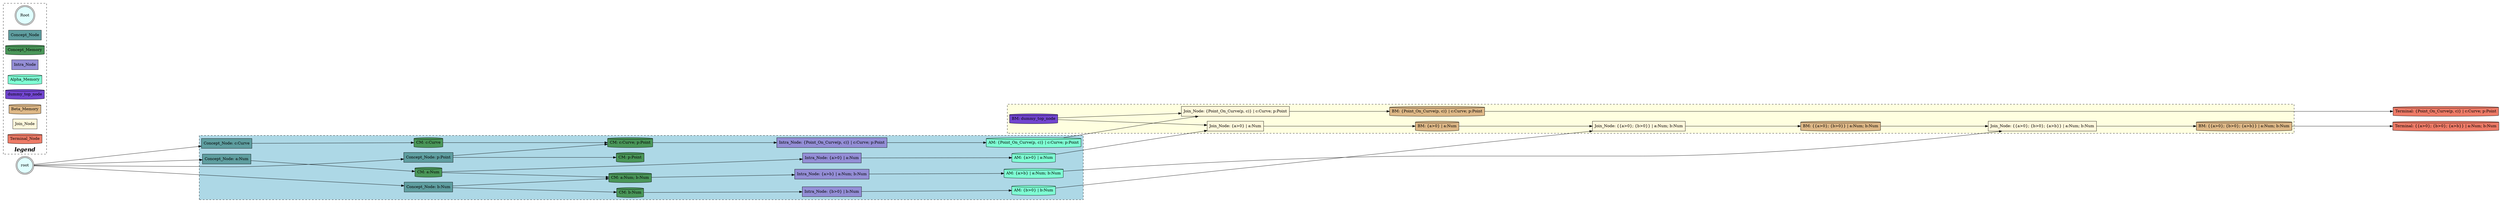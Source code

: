digraph rete_network {
	graph [bb="0,0,8154,720",
		ordering=in,
		rankdir=LR,
		ranksep="5 equally"
	];
	node [label="\N"];
	subgraph cluster_alpha_network {
		graph [bb="652.5,8,3525,242",
			bgcolor=lightblue,
			style=dashed
		];
		subgraph concept_node {
			"Concept_Node: c:Curve"	[fillcolor=cadetblue,
				height=0.5,
				pos="734.5,213",
				shape=rect,
				style=filled,
				width=2.0556];
			"Concept_Node: p:Point"	[fillcolor=cadetblue,
				height=0.5,
				pos="1395,162",
				shape=rect,
				style=filled,
				width=2];
			"Concept_Node: a:Num"	[fillcolor=cadetblue,
				height=0.5,
				pos="734.5,156",
				shape=rect,
				style=filled,
				width=1.9861];
			"Concept_Node: b:Num"	[fillcolor=cadetblue,
				height=0.5,
				pos="1395,54",
				shape=rect,
				style=filled,
				width=1.9861];
		}
		subgraph concept_memory {
			"CM: c:Curve"	[fillcolor="#4a9759",
				height=0.5,
				pos="1395,216",
				shape=cylinder,
				style=filled,
				width=1.2361];
			"CM: p:Point"	[fillcolor="#4a9759",
				height=0.5,
				pos="2055.5,162",
				shape=cylinder,
				style=filled,
				width=1.1806];
			"CM: c:Curve; p:Point"	[fillcolor="#4a9759",
				height=0.5,
				pos="2055.5,216",
				shape=cylinder,
				style=filled,
				width=1.875];
			"CM: a:Num"	[fillcolor="#4a9759",
				height=0.5,
				pos="1395,108",
				shape=cylinder,
				style=filled,
				width=1.1528];
			"CM: b:Num"	[fillcolor="#4a9759",
				height=0.5,
				pos="2055.5,34",
				shape=cylinder,
				style=filled,
				width=1.1667];
			"CM: a:Num; b:Num"	[fillcolor="#4a9759",
				height=0.5,
				pos="2055.5,88",
				shape=cylinder,
				style=filled,
				width=1.7917];
		}
		subgraph intra_node {
			"Intra_Node: {Point_On_Curve(p, c)} | c:Curve; p:Point"	[fillcolor="#948ed6",
				height=0.5,
				pos="2716,216",
				shape=rect,
				style=filled,
				width=4.4444];
			"Intra_Node: {a>0} | a:Num"	[fillcolor="#948ed6",
				height=0.5,
				pos="2716,160",
				shape=rect,
				style=filled,
				width=2.3333];
			"Intra_Node: {a>b} | a:Num; b:Num"	[fillcolor="#948ed6",
				height=0.5,
				pos="2716,101",
				shape=rect,
				style=filled,
				width=2.9722];
			"Intra_Node: {b>0} | b:Num"	[fillcolor="#948ed6",
				height=0.5,
				pos="2716,37",
				shape=rect,
				style=filled,
				width=2.3611];
		}
		subgraph alpha_memory {
			graph [rank=same];
			"AM: {Point_On_Curve(p, c)} | c:Curve; p:Point"	[fillcolor=aquamarine,
				height=0.5,
				pos="3376.5,216",
				shape=cylinder,
				style=filled,
				width=3.9028];
			"AM: {a>0} | a:Num"	[fillcolor=aquamarine,
				height=0.5,
				pos="3376.5,161",
				shape=cylinder,
				style=filled,
				width=1.7917];
			"AM: {a>b} | a:Num; b:Num"	[fillcolor=aquamarine,
				height=0.5,
				pos="3376.5,104",
				shape=cylinder,
				style=filled,
				width=2.4306];
			"AM: {b>0} | b:Num"	[fillcolor=aquamarine,
				height=0.5,
				pos="3376.5,42",
				shape=cylinder,
				style=filled,
				width=1.8194];
		}
		"Concept_Node: c:Curve" -> "CM: c:Curve"	[pos="e,1350.3,215.8 808.8,213.33 941.98,213.94 1220.8,215.21 1339.1,215.75"];
		"CM: c:Curve" -> "CM: c:Curve; p:Point"	[pos="e,1987.6,216 1440,216 1549.7,216 1836.8,216 1976.2,216"];
		"Concept_Node: p:Point" -> "CM: p:Point"	[pos="e,2012.6,162 1467.4,162 1600.5,162 1883.6,162 2001.4,162"];
		"Concept_Node: p:Point" -> "CM: c:Curve; p:Point"	[pos="e,1987.7,210.52 1467.4,167.86 1591.8,178.06 1847.4,199.02 1976.4,209.59"];
		"CM: c:Curve; p:Point" -> "Intra_Node: {Point_On_Curve(p, c)} | c:Curve; p:Point"	[pos="e,2555.7,216 2123.3,216 2221.1,216 2406.8,216 2544.2,216"];
		"Concept_Node: a:Num" -> "CM: a:Num"	[pos="e,1353.2,110.98 806.28,150.84 939.53,141.13 1224.8,120.34 1342,111.79"];
		"CM: a:Num" -> "CM: a:Num; b:Num"	[pos="e,1990.6,89.941 1436.7,106.76 1544.6,103.49 1839.5,94.531 1979.2,90.288"];
		"CM: a:Num" -> "Intra_Node: {a>0} | a:Num"	[pos="e,2631.7,156.35 1437,109.45 1547.7,113.38 1861.8,124.63 2123,135 2298.6,141.97 2503.4,150.77 2620.3,155.85"];
		"Concept_Node: b:Num" -> "CM: b:Num"	[pos="e,2013.3,35.252 1466.8,51.85 1599.9,47.808 1884.6,39.161 2002.1,35.592"];
		"Concept_Node: b:Num" -> "CM: a:Num; b:Num"	[pos="e,1990.9,84.718 1466.8,57.655 1592.1,64.123 1851.6,77.525 1979.7,84.138"];
		"CM: b:Num" -> "Intra_Node: {b>0} | b:Num"	[pos="e,2630.5,36.615 2097.9,34.189 2201.5,34.66 2473.5,35.9 2619.4,36.564"];
		"CM: a:Num; b:Num" -> "Intra_Node: {a>b} | a:Num; b:Num"	[pos="e,2608.6,98.899 2120.2,89.258 2230.4,91.433 2457.9,95.925 2597.4,98.679"];
		"Intra_Node: {Point_On_Curve(p, c)} | c:Curve; p:Point" -> "AM: {Point_On_Curve(p, c)} | c:Curve; p:Point"	[pos="e,3235.7,216 2876.4,216 2982.3,216 3120.4,216 3224.5,216"];
		"Intra_Node: {a>0} | a:Num" -> "AM: {a>0} | a:Num"	[pos="e,3312,160.9 2800.4,160.13 2929.8,160.32 3176.8,160.7 3300.7,160.89"];
		"Intra_Node: {a>b} | a:Num; b:Num" -> "AM: {a>b} | a:Num; b:Num"	[pos="e,3288.7,103.6 2823.2,101.48 2948.7,102.06 3155.8,103 3277.6,103.55"];
		"Intra_Node: {b>0} | b:Num" -> "AM: {b>0} | b:Num"	[pos="e,3310.8,41.509 2801.4,37.641 2930.6,38.622 3175.6,40.482 3299.5,41.423"];
	}
	subgraph cluster_beta_network {
		graph [bb="3295.5,250,7483.5,356",
			bgcolor=lightyellow,
			style=dashed
		];
		subgraph dummy_top_node {
			graph [rank=same];
		}
		subgraph beta_memory {
			"BM: dummy_top_node"	[fillcolor="#7246d0",
				height=0.5,
				pos="3376.5,303",
				shape=cylinder,
				style=filled,
				width=2.0278];
			"BM: {Point_On_Curve(p, c)} | c:Curve; p:Point"	[fillcolor=burlywood,
				height=0.5,
				pos="4697.5,330",
				shape=cylinder,
				style=filled,
				width=3.8889];
			"BM: {a>0} | a:Num"	[fillcolor=burlywood,
				height=0.5,
				pos="4697.5,276",
				shape=cylinder,
				style=filled,
				width=1.7778];
			"BM: {{a>0}; {b>0}} | a:Num; b:Num"	[fillcolor=burlywood,
				height=0.5,
				pos="6018.5,276",
				shape=cylinder,
				style=filled,
				width=3.1944];
			"BM: {{a>0}; {b>0}; {a>b}} | a:Num; b:Num"	[fillcolor=burlywood,
				height=0.5,
				pos="7339.5,276",
				shape=cylinder,
				style=filled,
				width=3.7778];
		}
		subgraph join_node {
			"Join_Node: {Point_On_Curve(p, c)} | c:Curve; p:Point"	[fillcolor=cornsilk,
				height=0.5,
				pos="4037,330",
				shape=rect,
				style=filled,
				width=4.4028];
			"Join_Node: {a>0} | a:Num"	[fillcolor=cornsilk,
				height=0.5,
				pos="4037,276",
				shape=rect,
				style=filled,
				width=2.2917];
			"Join_Node: {{a>0}; {b>0}} | a:Num; b:Num"	[fillcolor=cornsilk,
				height=0.5,
				pos="5358,276",
				shape=rect,
				style=filled,
				width=3.7083];
			"Join_Node: {{a>0}; {b>0}; {a>b}} | a:Num; b:Num"	[fillcolor=cornsilk,
				height=0.5,
				pos="6679,276",
				shape=rect,
				style=filled,
				width=4.2917];
		}
		"Join_Node: {Point_On_Curve(p, c)} | c:Curve; p:Point" -> "BM: {Point_On_Curve(p, c)} | c:Curve; p:Point"	[pos="e,4557.1,330 4195.7,330 4301.9,330 4441.1,330 4545.8,330"];
		"BM: dummy_top_node" -> "Join_Node: {Point_On_Curve(p, c)} | c:Curve; p:Point"	[pos="e,3878,323.52 3449.9,305.97 3549.5,310.05 3731.8,317.53 3866.7,323.06"];
		"BM: dummy_top_node" -> "Join_Node: {a>0} | a:Num"	[pos="e,3954,279.36 3449.9,300.03 3569.9,295.11 3810.1,285.26 3942.7,279.83"];
		"Join_Node: {a>0} | a:Num" -> "BM: {a>0} | a:Num"	[pos="e,4633.1,276 4119.7,276 4248.7,276 4497.3,276 4621.8,276"];
		"BM: {a>0} | a:Num" -> "Join_Node: {{a>0}; {b>0}} | a:Num; b:Num"	[pos="e,5224.2,276 4761.9,276 4865.3,276 5072.5,276 5213,276"];
		"Join_Node: {{a>0}; {b>0}} | a:Num; b:Num" -> "BM: {{a>0}; {b>0}} | a:Num; b:Num"	[pos="e,5903.2,276 5491.9,276 5608.7,276 5777.4,276 5892,276"];
		"BM: {{a>0}; {b>0}} | a:Num; b:Num" -> "Join_Node: {{a>0}; {b>0}; {a>b}} | a:Num; b:Num"	[pos="e,6524,276 6133.8,276 6238.5,276 6394.5,276 6512.7,276"];
		"Join_Node: {{a>0}; {b>0}; {a>b}} | a:Num; b:Num" -> "BM: {{a>0}; {b>0}; {a>b}} | a:Num; b:Num"	[pos="e,7203,276 6834,276 6941.9,276 7085.2,276 7191.6,276"];
	}
	subgraph root {
		root	[fillcolor=lightcyan,
			height=0.79716,
			pos="74,133",
			shape=doublecircle,
			style=filled,
			width=0.79716];
	}
	subgraph terminal_node {
		graph [rank=same];
		"Terminal: {Point_On_Curve(p, c)} | c:Curve; p:Point"	[fillcolor="#ee7b67",
			height=0.5,
			pos="8000,330",
			shape=cylinder,
			style=filled,
			width=4.2778];
		"Terminal: {{a>0}; {b>0}; {a>b}} | a:Num; b:Num"	[fillcolor="#ee7b67",
			height=0.5,
			pos="8000,276",
			shape=cylinder,
			style=filled,
			width=4.1806];
	}
	subgraph cluster_legend {
		graph [bb="8,170,140,712",
			fontname="Times-BoldItalic",
			fontsize=20,
			label=legend,
			labelloc=b,
			lheight=0.31,
			lp="74,185",
			lwidth=0.76,
			style=dashed
		];
		Root	[fillcolor=lightcyan,
			height=0.88743,
			pos="74,672",
			shape=doublecircle,
			style=filled,
			width=0.88743];
		Concept_Node	[fillcolor=cadetblue,
			height=0.5,
			pos="74,604",
			shape=rect,
			style=filled,
			width=1.3611];
		Concept_Memory	[fillcolor="#4a9759",
			height=0.5,
			pos="74,550",
			shape=cylinder,
			style=filled,
			width=1.6111];
		Intra_Node	[fillcolor="#948ed6",
			height=0.5,
			pos="74,496",
			shape=rect,
			style=filled,
			width=1.0833];
		Alpha_Memory	[fillcolor=aquamarine,
			height=0.5,
			pos="74,442",
			shape=cylinder,
			style=filled,
			width=1.4444];
		dummy_top_node	[fillcolor="#7246d0",
			height=0.5,
			pos="74,388",
			shape=cylinder,
			style=filled,
			width=1.6111];
		Beta_Memory	[fillcolor=burlywood,
			height=0.5,
			pos="74,334",
			shape=cylinder,
			style=filled,
			width=1.3333];
		Join_Node	[fillcolor=cornsilk,
			height=0.5,
			pos="74,280",
			shape=rect,
			style=filled,
			width=1.0417];
		Terminal_Node	[fillcolor="#ee7b67",
			height=0.5,
			pos="74,226",
			shape=cylinder,
			style=filled,
			width=1.4306];
	}
	root -> "Concept_Node: c:Curve"	[pos="e,660.24,204.1 102.87,136.39 196.1,147.71 499.53,184.58 648.89,202.72"];
	root -> "Concept_Node: p:Point"	[pos="e,1322.9,156.69 103.24,132.74 187.02,131.96 441.45,129.73 652.5,129 721.83,128.76 739.19,127.05 808.5,129 988.06,134.06 1198.2,147.82 \
1311.5,155.88"];
	root -> "Concept_Node: a:Num"	[pos="e,662.6,153.52 103.29,133.99 197.52,137.28 503.1,147.95 651.34,153.13"];
	root -> "Concept_Node: b:Num"	[pos="e,1323.3,58.237 103.16,131.31 262.54,121.77 1053.6,74.391 1312.1,58.906"];
	"AM: {Point_On_Curve(p, c)} | c:Curve; p:Point" -> "Join_Node: {Point_On_Curve(p, c)} | c:Curve; p:Point"	[pos="e,3928,311.51 3479.7,233.81 3580.9,251.44 3740.4,279.17 3878.5,303 3890.9,305.13 3903.8,307.36 3916.7,309.57"];
	"AM: {a>0} | a:Num" -> "Join_Node: {a>0} | a:Num"	[pos="e,3954.1,261.7 3441.2,172.13 3558.1,192.54 3807.1,236.03 3942.9,259.75"];
	"AM: {a>b} | a:Num; b:Num" -> "Join_Node: {{a>0}; {b>0}; {a>b}} | a:Num; b:Num"	[pos="e,6543.5,257.51 3464.2,111.01 3675.1,127.43 4231.4,167 4696.5,167 4696.5,167 4696.5,167 5359,167 5786.5,167 6289.3,224.57 6532.1,\
256.03"];
	"AM: {b>0} | b:Num" -> "Join_Node: {{a>0}; {b>0}} | a:Num; b:Num"	[pos="e,5224.3,260.32 3442.2,49.653 3720.2,82.517 4816.7,212.13 5213.1,258.99"];
	"BM: {Point_On_Curve(p, c)} | c:Curve; p:Point" -> "Terminal: {Point_On_Curve(p, c)} | c:Curve; p:Point"	[pos="e,7845.7,330 4837.6,330 5078.1,330 5587.3,330 6017.5,330 6017.5,330 6017.5,330 6680,330 7095.5,330 7584.7,330 7834.3,330"];
	"BM: {{a>0}; {b>0}; {a>b}} | a:Num; b:Num" -> "Terminal: {{a>0}; {b>0}; {a>b}} | a:Num; b:Num"	[pos="e,7849,276 7475.7,276 7580.7,276 7726.6,276 7837.7,276"];
}
